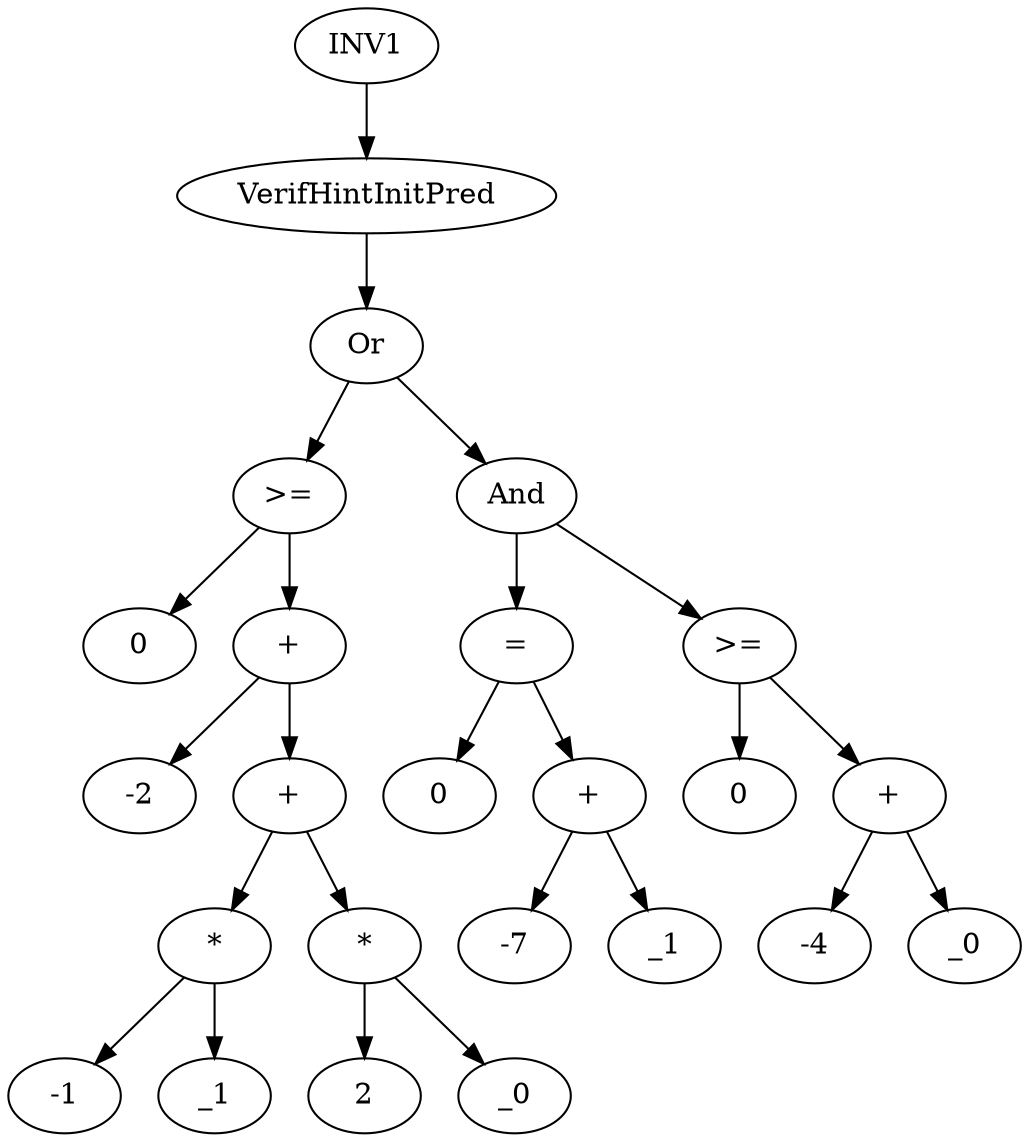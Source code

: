 digraph dag {
0 [label="INV1"];
1 [label="VerifHintInitPred"];
2 [label="Or"];
3 [label=">="];
4 [label="0"];
5 [label="+"];
6 [label="-2"];
7 [label="+"];
8 [label="*"];
9 [label="-1"];
10 [label="_1"];
11 [label="*"];
12 [label="2"];
13 [label="_0"];
14 [label="And"];
15 [label="="];
16 [label="0"];
17 [label="+"];
18 [label="-7"];
19 [label="_1"];
20 [label=">="];
21 [label="0"];
22 [label="+"];
23 [label="-4"];
24 [label="_0"];
"0" -> "1"[label=""]
"1" -> "2"[label=""]
"2" -> "3"[label=""]
"2" -> "14"[label=""]
"3" -> "5"[label=""]
"3" -> "4"[label=""]
"5" -> "7"[label=""]
"5" -> "6"[label=""]
"7" -> "8"[label=""]
"7" -> "11"[label=""]
"8" -> "10"[label=""]
"8" -> "9"[label=""]
"11" -> "13"[label=""]
"11" -> "12"[label=""]
"14" -> "15"[label=""]
"14" -> "20"[label=""]
"15" -> "17"[label=""]
"15" -> "16"[label=""]
"17" -> "19"[label=""]
"17" -> "18"[label=""]
"20" -> "22"[label=""]
"20" -> "21"[label=""]
"22" -> "24"[label=""]
"22" -> "23"[label=""]
}
